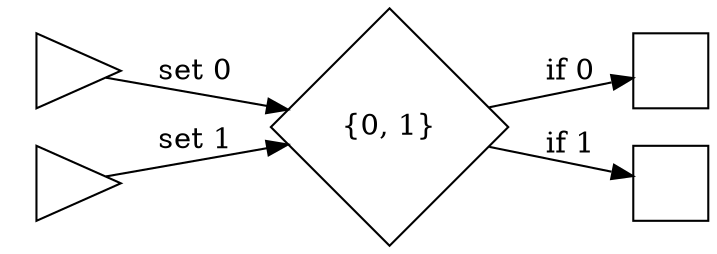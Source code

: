 digraph {
  rankdir = LR

  node [label="", shape="square"]
  input0
  input1

  node [ label = "", shape = "square", orientation = "45" ]
  state [ label = "{0, 1}" ]

  node [ label = "", shape = "triangle", orientation = "-90" ]
  output0
  output1

  subgraph {
    rank = same; input0; input1;
  }
  subgraph {
    rank = same; output0; output1;
  }

  output0 -> state [ label = "set 0" ]
  output1 -> state [ label = "set 1" ]

             state -> input0 [ label = "if 0" ]
             state -> input1 [ label = "if 1" ]
}

